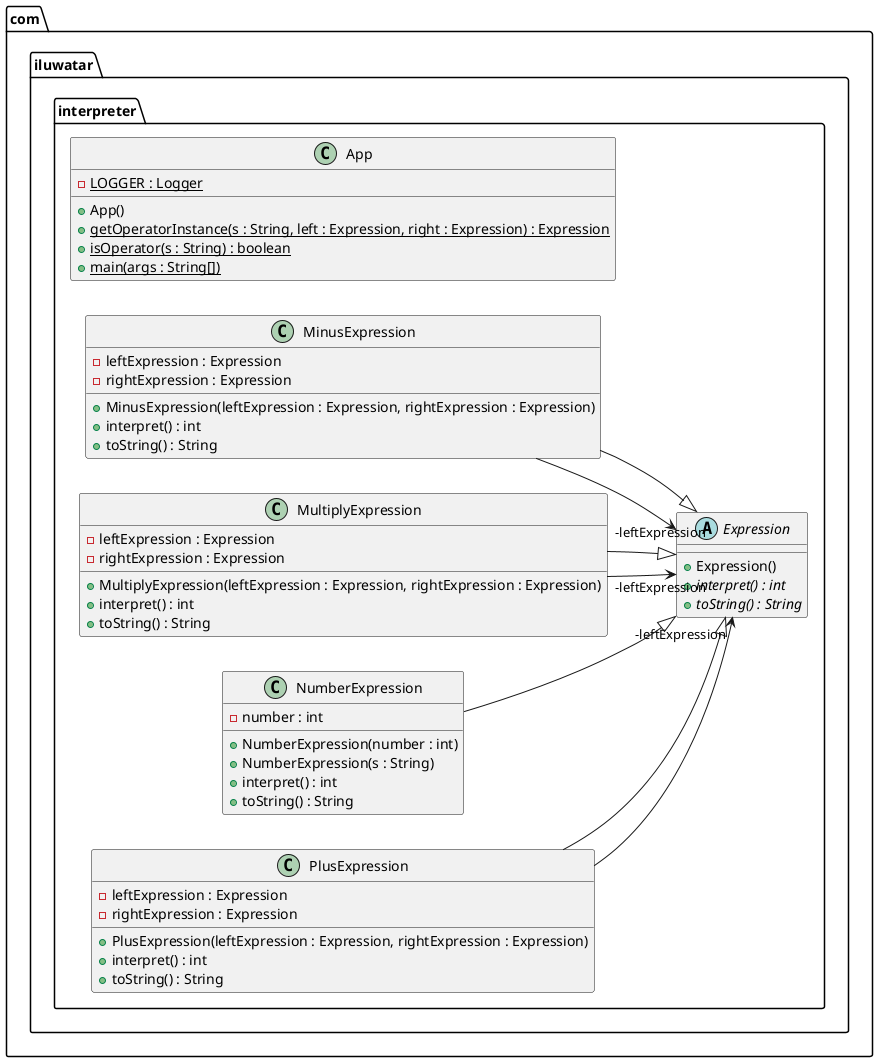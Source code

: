 @startuml
left to right direction
package com.iluwatar.interpreter {
  class App {
    - LOGGER : Logger {static}
    + App()
    + getOperatorInstance(s : String, left : Expression, right : Expression) : Expression {static}
    + isOperator(s : String) : boolean {static}
    + main(args : String[]) {static}
  }
  abstract class Expression {
    + Expression()
    + interpret() : int {abstract}
    + toString() : String {abstract}
  }
  class MinusExpression {
    - leftExpression : Expression
    - rightExpression : Expression
    + MinusExpression(leftExpression : Expression, rightExpression : Expression)
    + interpret() : int
    + toString() : String
  }
  class MultiplyExpression {
    - leftExpression : Expression
    - rightExpression : Expression
    + MultiplyExpression(leftExpression : Expression, rightExpression : Expression)
    + interpret() : int
    + toString() : String
  }
  class NumberExpression {
    - number : int
    + NumberExpression(number : int)
    + NumberExpression(s : String)
    + interpret() : int
    + toString() : String
  }
  class PlusExpression {
    - leftExpression : Expression
    - rightExpression : Expression
    + PlusExpression(leftExpression : Expression, rightExpression : Expression)
    + interpret() : int
    + toString() : String
  }
}
MultiplyExpression -->  "-leftExpression" Expression
MinusExpression -->  "-leftExpression" Expression
PlusExpression -->  "-leftExpression" Expression
MinusExpression --|> Expression
MultiplyExpression --|> Expression
NumberExpression --|> Expression
PlusExpression --|> Expression
@enduml
